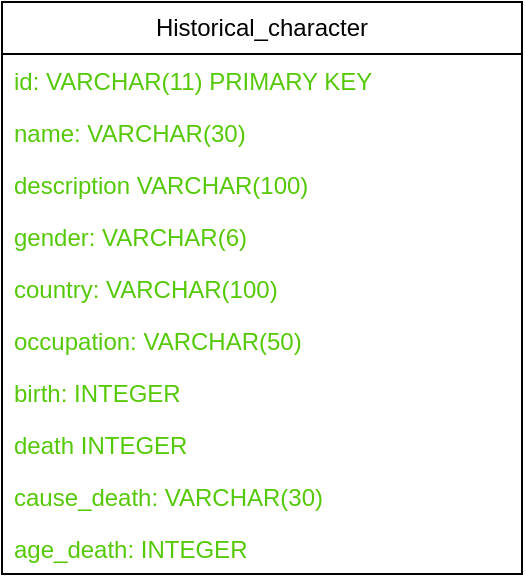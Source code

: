 <mxfile>
    <diagram id="6xeFSDxc6EhTxma8P7oo" name="Página-1">
        <mxGraphModel dx="565" dy="787" grid="1" gridSize="10" guides="1" tooltips="1" connect="1" arrows="1" fold="1" page="1" pageScale="1" pageWidth="850" pageHeight="1100" math="0" shadow="0">
            <root>
                <mxCell id="0"/>
                <mxCell id="1" parent="0"/>
                <mxCell id="2" value="Historical_character" style="swimlane;fontStyle=0;childLayout=stackLayout;horizontal=1;startSize=26;horizontalStack=0;resizeParent=1;resizeParentMax=0;resizeLast=0;collapsible=1;marginBottom=0;fontColor=default;whiteSpace=wrap;labelBackgroundColor=default;fillStyle=solid;" parent="1" vertex="1">
                    <mxGeometry x="240" y="120" width="260" height="286" as="geometry"/>
                </mxCell>
                <mxCell id="3" value="id: VARCHAR(11) PRIMARY KEY" style="text;fillColor=none;align=left;verticalAlign=top;spacingLeft=4;spacingRight=4;overflow=hidden;rotatable=0;points=[[0,0.5],[1,0.5]];portConstraint=eastwest;labelBackgroundColor=none;labelBorderColor=none;fontColor=#55c908;" parent="2" vertex="1">
                    <mxGeometry y="26" width="260" height="26" as="geometry"/>
                </mxCell>
                <mxCell id="4" value="name: VARCHAR(30)" style="text;strokeColor=none;fillColor=none;align=left;verticalAlign=top;spacingLeft=4;spacingRight=4;overflow=hidden;rotatable=0;points=[[0,0.5],[1,0.5]];portConstraint=eastwest;fontColor=#55C908;" parent="2" vertex="1">
                    <mxGeometry y="52" width="260" height="26" as="geometry"/>
                </mxCell>
                <mxCell id="5" value="description VARCHAR(100)" style="text;strokeColor=none;fillColor=none;align=left;verticalAlign=top;spacingLeft=4;spacingRight=4;overflow=hidden;rotatable=0;points=[[0,0.5],[1,0.5]];portConstraint=eastwest;fontColor=#55C908;" parent="2" vertex="1">
                    <mxGeometry y="78" width="260" height="26" as="geometry"/>
                </mxCell>
                <mxCell id="7" value="gender: VARCHAR(6)" style="text;strokeColor=none;fillColor=none;align=left;verticalAlign=top;spacingLeft=4;spacingRight=4;overflow=hidden;rotatable=0;points=[[0,0.5],[1,0.5]];portConstraint=eastwest;fontColor=#55C908;" parent="2" vertex="1">
                    <mxGeometry y="104" width="260" height="26" as="geometry"/>
                </mxCell>
                <mxCell id="8" value="country: VARCHAR(100)" style="text;strokeColor=none;fillColor=none;align=left;verticalAlign=top;spacingLeft=4;spacingRight=4;overflow=hidden;rotatable=0;points=[[0,0.5],[1,0.5]];portConstraint=eastwest;fontColor=#55C908;" parent="2" vertex="1">
                    <mxGeometry y="130" width="260" height="26" as="geometry"/>
                </mxCell>
                <mxCell id="9" value="occupation: VARCHAR(50)" style="text;strokeColor=none;fillColor=none;align=left;verticalAlign=top;spacingLeft=4;spacingRight=4;overflow=hidden;rotatable=0;points=[[0,0.5],[1,0.5]];portConstraint=eastwest;fontColor=#55C908;" parent="2" vertex="1">
                    <mxGeometry y="156" width="260" height="26" as="geometry"/>
                </mxCell>
                <mxCell id="11" value="birth: INTEGER" style="text;strokeColor=none;fillColor=none;align=left;verticalAlign=top;spacingLeft=4;spacingRight=4;overflow=hidden;rotatable=0;points=[[0,0.5],[1,0.5]];portConstraint=eastwest;fontColor=#55C908;" parent="2" vertex="1">
                    <mxGeometry y="182" width="260" height="26" as="geometry"/>
                </mxCell>
                <mxCell id="12" value="death INTEGER" style="text;strokeColor=none;fillColor=none;align=left;verticalAlign=top;spacingLeft=4;spacingRight=4;overflow=hidden;rotatable=0;points=[[0,0.5],[1,0.5]];portConstraint=eastwest;fontColor=#55C908;" parent="2" vertex="1">
                    <mxGeometry y="208" width="260" height="26" as="geometry"/>
                </mxCell>
                <mxCell id="10" value="cause_death: VARCHAR(30)" style="text;strokeColor=none;fillColor=none;align=left;verticalAlign=top;spacingLeft=4;spacingRight=4;overflow=hidden;rotatable=0;points=[[0,0.5],[1,0.5]];portConstraint=eastwest;fontColor=#55C908;" parent="2" vertex="1">
                    <mxGeometry y="234" width="260" height="26" as="geometry"/>
                </mxCell>
                <mxCell id="6" value="age_death: INTEGER" style="text;strokeColor=none;fillColor=none;align=left;verticalAlign=top;spacingLeft=4;spacingRight=4;overflow=hidden;rotatable=0;points=[[0,0.5],[1,0.5]];portConstraint=eastwest;fontColor=#55C908;" parent="2" vertex="1">
                    <mxGeometry y="260" width="260" height="26" as="geometry"/>
                </mxCell>
            </root>
        </mxGraphModel>
    </diagram>
</mxfile>